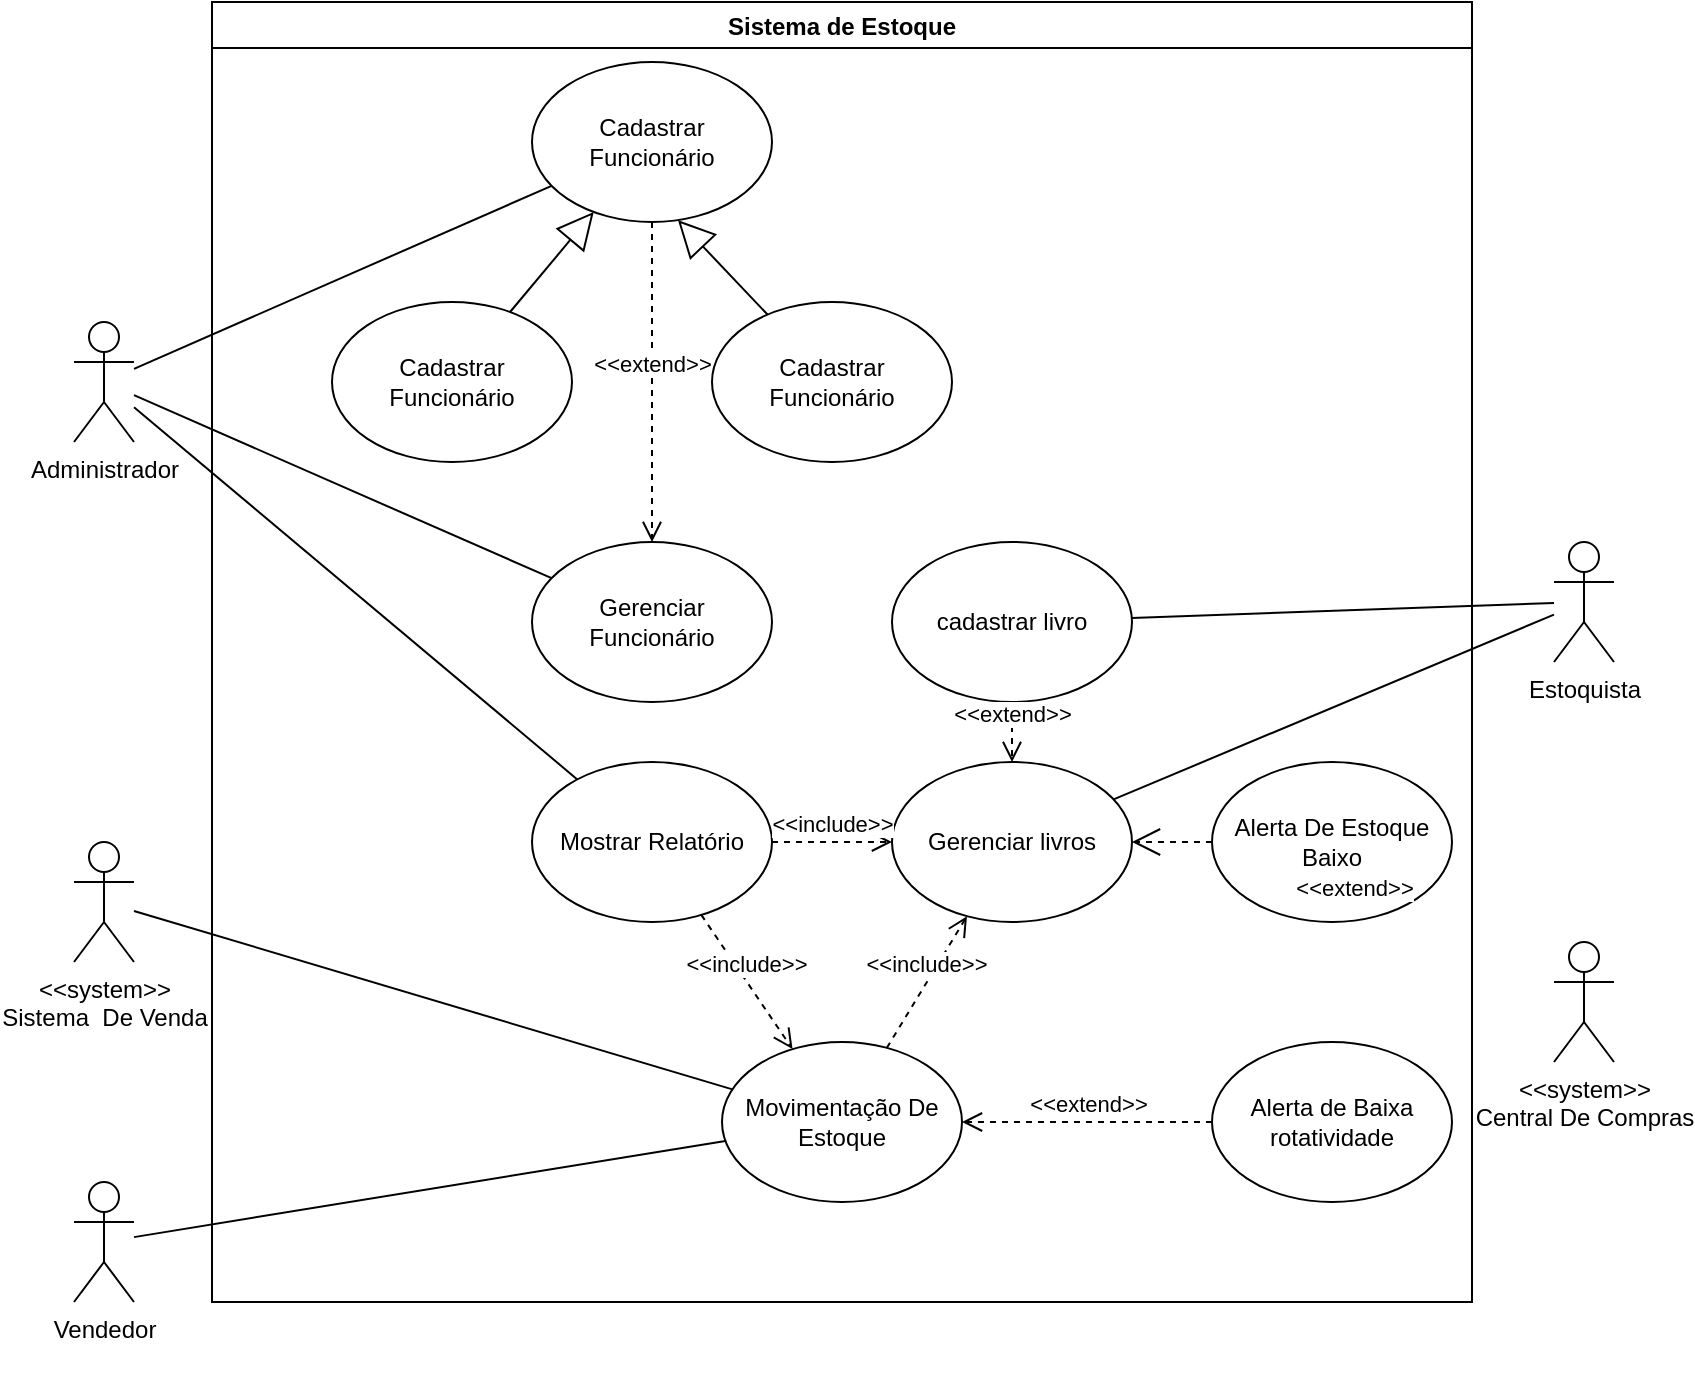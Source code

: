 <mxfile version="24.0.7" type="github">
  <diagram name="Página-1" id="bAW6rvpa4SddosETt1AI">
    <mxGraphModel dx="2261" dy="780" grid="1" gridSize="10" guides="1" tooltips="1" connect="1" arrows="1" fold="1" page="1" pageScale="1" pageWidth="827" pageHeight="1169" math="0" shadow="0">
      <root>
        <mxCell id="0" />
        <mxCell id="1" parent="0" />
        <mxCell id="c_xKtwcv7U-fZD7rM81X-2" value="Administrador" style="shape=umlActor;verticalLabelPosition=bottom;verticalAlign=top;html=1;outlineConnect=0;" parent="1" vertex="1">
          <mxGeometry x="30" y="200" width="30" height="60" as="geometry" />
        </mxCell>
        <mxCell id="c_xKtwcv7U-fZD7rM81X-14" value="&lt;div&gt;&amp;lt;&amp;lt;system&amp;gt;&amp;gt;&lt;/div&gt;Sistema&amp;nbsp; De Venda" style="shape=umlActor;verticalLabelPosition=bottom;verticalAlign=top;html=1;outlineConnect=0;" parent="1" vertex="1">
          <mxGeometry x="30" y="460" width="30" height="60" as="geometry" />
        </mxCell>
        <mxCell id="c_xKtwcv7U-fZD7rM81X-23" value="" style="endArrow=none;html=1;rounded=0;" parent="1" source="c_xKtwcv7U-fZD7rM81X-1" target="GG5-wgB0X3b8xxEFFTJD-13" edge="1">
          <mxGeometry width="50" height="50" relative="1" as="geometry">
            <mxPoint x="390" y="430" as="sourcePoint" />
            <mxPoint x="730" y="120" as="targetPoint" />
          </mxGeometry>
        </mxCell>
        <mxCell id="c_xKtwcv7U-fZD7rM81X-24" value="" style="endArrow=none;html=1;rounded=0;" parent="1" source="c_xKtwcv7U-fZD7rM81X-4" target="GG5-wgB0X3b8xxEFFTJD-13" edge="1">
          <mxGeometry width="50" height="50" relative="1" as="geometry">
            <mxPoint x="390" y="430" as="sourcePoint" />
            <mxPoint x="730" y="180" as="targetPoint" />
          </mxGeometry>
        </mxCell>
        <mxCell id="c_xKtwcv7U-fZD7rM81X-25" value="" style="endArrow=none;html=1;rounded=0;" parent="1" source="c_xKtwcv7U-fZD7rM81X-14" target="c_xKtwcv7U-fZD7rM81X-5" edge="1">
          <mxGeometry width="50" height="50" relative="1" as="geometry">
            <mxPoint x="470" y="280" as="sourcePoint" />
            <mxPoint x="780" y="360" as="targetPoint" />
          </mxGeometry>
        </mxCell>
        <mxCell id="c_xKtwcv7U-fZD7rM81X-43" value="Sistema de Estoque" style="swimlane;" parent="1" vertex="1">
          <mxGeometry x="99" y="40" width="630" height="650" as="geometry">
            <mxRectangle x="130" y="30" width="150" height="30" as="alternateBounds" />
          </mxGeometry>
        </mxCell>
        <mxCell id="c_xKtwcv7U-fZD7rM81X-7" value="Alerta de Baixa rotatividade" style="ellipse;whiteSpace=wrap;html=1;" parent="c_xKtwcv7U-fZD7rM81X-43" vertex="1">
          <mxGeometry x="500" y="520" width="120" height="80" as="geometry" />
        </mxCell>
        <mxCell id="c_xKtwcv7U-fZD7rM81X-1" value="cadastrar livro" style="ellipse;whiteSpace=wrap;html=1;" parent="c_xKtwcv7U-fZD7rM81X-43" vertex="1">
          <mxGeometry x="340" y="270" width="120" height="80" as="geometry" />
        </mxCell>
        <mxCell id="c_xKtwcv7U-fZD7rM81X-6" value="Alerta De Estoque Baixo" style="ellipse;whiteSpace=wrap;html=1;" parent="c_xKtwcv7U-fZD7rM81X-43" vertex="1">
          <mxGeometry x="500" y="380" width="120" height="80" as="geometry" />
        </mxCell>
        <mxCell id="GG5-wgB0X3b8xxEFFTJD-3" value="Mostrar Relatório" style="ellipse;whiteSpace=wrap;html=1;" parent="c_xKtwcv7U-fZD7rM81X-43" vertex="1">
          <mxGeometry x="160" y="380" width="120" height="80" as="geometry" />
        </mxCell>
        <mxCell id="c_xKtwcv7U-fZD7rM81X-5" value="Movimentação De Estoque" style="ellipse;whiteSpace=wrap;html=1;" parent="c_xKtwcv7U-fZD7rM81X-43" vertex="1">
          <mxGeometry x="255" y="520" width="120" height="80" as="geometry" />
        </mxCell>
        <mxCell id="c_xKtwcv7U-fZD7rM81X-8" value="&amp;lt;&amp;lt;extend&amp;gt;&amp;gt;" style="html=1;verticalAlign=bottom;endArrow=open;dashed=1;endSize=8;curved=0;rounded=0;" parent="c_xKtwcv7U-fZD7rM81X-43" source="c_xKtwcv7U-fZD7rM81X-7" target="c_xKtwcv7U-fZD7rM81X-5" edge="1">
          <mxGeometry relative="1" as="geometry">
            <mxPoint x="540" y="625" as="sourcePoint" />
            <mxPoint x="460" y="625" as="targetPoint" />
          </mxGeometry>
        </mxCell>
        <mxCell id="GG5-wgB0X3b8xxEFFTJD-5" value="&amp;lt;&amp;lt;include&amp;gt;&amp;gt;" style="html=1;verticalAlign=bottom;endArrow=open;dashed=1;endSize=8;curved=0;rounded=0;" parent="c_xKtwcv7U-fZD7rM81X-43" source="GG5-wgB0X3b8xxEFFTJD-3" target="c_xKtwcv7U-fZD7rM81X-5" edge="1">
          <mxGeometry relative="1" as="geometry">
            <mxPoint x="470" y="375" as="sourcePoint" />
            <mxPoint x="400" y="375" as="targetPoint" />
          </mxGeometry>
        </mxCell>
        <mxCell id="GG5-wgB0X3b8xxEFFTJD-15" value="Cadastrar Funcionário" style="ellipse;whiteSpace=wrap;html=1;" parent="c_xKtwcv7U-fZD7rM81X-43" vertex="1">
          <mxGeometry x="160" y="30" width="120" height="80" as="geometry" />
        </mxCell>
        <mxCell id="GG5-wgB0X3b8xxEFFTJD-16" value="Gerenciar Funcionário" style="ellipse;whiteSpace=wrap;html=1;" parent="c_xKtwcv7U-fZD7rM81X-43" vertex="1">
          <mxGeometry x="160" y="270" width="120" height="80" as="geometry" />
        </mxCell>
        <mxCell id="GG5-wgB0X3b8xxEFFTJD-17" value="&amp;lt;&amp;lt;extend&amp;gt;&amp;gt;" style="html=1;verticalAlign=bottom;endArrow=open;dashed=1;endSize=8;curved=0;rounded=0;exitX=0.5;exitY=1;exitDx=0;exitDy=0;" parent="c_xKtwcv7U-fZD7rM81X-43" source="GG5-wgB0X3b8xxEFFTJD-15" target="GG5-wgB0X3b8xxEFFTJD-16" edge="1">
          <mxGeometry relative="1" as="geometry">
            <mxPoint x="160.004" y="199.996" as="sourcePoint" />
            <mxPoint x="319.94" y="257.95" as="targetPoint" />
          </mxGeometry>
        </mxCell>
        <mxCell id="c_xKtwcv7U-fZD7rM81X-4" value="Gerenciar livros" style="ellipse;whiteSpace=wrap;html=1;" parent="c_xKtwcv7U-fZD7rM81X-43" vertex="1">
          <mxGeometry x="340" y="380" width="120" height="80" as="geometry" />
        </mxCell>
        <mxCell id="GG5-wgB0X3b8xxEFFTJD-4" value="&amp;lt;&amp;lt;include&amp;gt;&amp;gt;" style="html=1;verticalAlign=bottom;endArrow=open;dashed=1;endSize=8;curved=0;rounded=0;" parent="c_xKtwcv7U-fZD7rM81X-43" source="GG5-wgB0X3b8xxEFFTJD-3" target="c_xKtwcv7U-fZD7rM81X-4" edge="1">
          <mxGeometry relative="1" as="geometry">
            <mxPoint x="390" y="265" as="sourcePoint" />
            <mxPoint x="390" y="335" as="targetPoint" />
          </mxGeometry>
        </mxCell>
        <mxCell id="c_xKtwcv7U-fZD7rM81X-17" value="&amp;lt;&amp;lt;extend&amp;gt;&amp;gt;" style="html=1;verticalAlign=bottom;endArrow=open;dashed=1;endSize=8;curved=0;rounded=0;" parent="c_xKtwcv7U-fZD7rM81X-43" source="c_xKtwcv7U-fZD7rM81X-1" target="c_xKtwcv7U-fZD7rM81X-4" edge="1">
          <mxGeometry relative="1" as="geometry">
            <mxPoint x="240" y="220" as="sourcePoint" />
            <mxPoint x="244" y="140" as="targetPoint" />
          </mxGeometry>
        </mxCell>
        <mxCell id="c_xKtwcv7U-fZD7rM81X-13" value="&amp;lt;&amp;lt;include&amp;gt;&amp;gt;" style="html=1;verticalAlign=bottom;endArrow=open;dashed=1;endSize=8;curved=0;rounded=0;" parent="c_xKtwcv7U-fZD7rM81X-43" source="c_xKtwcv7U-fZD7rM81X-5" target="c_xKtwcv7U-fZD7rM81X-4" edge="1">
          <mxGeometry relative="1" as="geometry">
            <mxPoint x="330" y="635" as="sourcePoint" />
            <mxPoint x="250" y="635" as="targetPoint" />
          </mxGeometry>
        </mxCell>
        <mxCell id="c_xKtwcv7U-fZD7rM81X-12" value="&amp;lt;&amp;lt;extend&amp;gt;&amp;gt;" style="endArrow=open;endSize=12;dashed=1;html=1;rounded=0;" parent="c_xKtwcv7U-fZD7rM81X-43" source="c_xKtwcv7U-fZD7rM81X-6" target="c_xKtwcv7U-fZD7rM81X-4" edge="1">
          <mxGeometry x="-1" y="61" width="160" relative="1" as="geometry">
            <mxPoint x="304" y="675" as="sourcePoint" />
            <mxPoint x="464" y="675" as="targetPoint" />
            <mxPoint x="71" y="-38" as="offset" />
          </mxGeometry>
        </mxCell>
        <mxCell id="GG5-wgB0X3b8xxEFFTJD-20" value="Cadastrar Funcionário" style="ellipse;whiteSpace=wrap;html=1;" parent="c_xKtwcv7U-fZD7rM81X-43" vertex="1">
          <mxGeometry x="250" y="150" width="120" height="80" as="geometry" />
        </mxCell>
        <mxCell id="GG5-wgB0X3b8xxEFFTJD-21" value="Cadastrar Funcionário" style="ellipse;whiteSpace=wrap;html=1;" parent="c_xKtwcv7U-fZD7rM81X-43" vertex="1">
          <mxGeometry x="60" y="150" width="120" height="80" as="geometry" />
        </mxCell>
        <mxCell id="GG5-wgB0X3b8xxEFFTJD-23" value="" style="endArrow=block;endSize=16;endFill=0;html=1;rounded=0;entryX=0.608;entryY=0.988;entryDx=0;entryDy=0;entryPerimeter=0;" parent="c_xKtwcv7U-fZD7rM81X-43" source="GG5-wgB0X3b8xxEFFTJD-20" target="GG5-wgB0X3b8xxEFFTJD-15" edge="1">
          <mxGeometry width="160" relative="1" as="geometry">
            <mxPoint x="110" y="340" as="sourcePoint" />
            <mxPoint x="270" y="340" as="targetPoint" />
          </mxGeometry>
        </mxCell>
        <mxCell id="GG5-wgB0X3b8xxEFFTJD-24" value="" style="endArrow=block;endSize=16;endFill=0;html=1;rounded=0;" parent="c_xKtwcv7U-fZD7rM81X-43" source="GG5-wgB0X3b8xxEFFTJD-21" target="GG5-wgB0X3b8xxEFFTJD-15" edge="1">
          <mxGeometry width="160" relative="1" as="geometry">
            <mxPoint x="236" y="106" as="sourcePoint" />
            <mxPoint x="284" y="134" as="targetPoint" />
          </mxGeometry>
        </mxCell>
        <mxCell id="GG5-wgB0X3b8xxEFFTJD-6" value="" style="endArrow=none;html=1;rounded=0;" parent="1" source="GG5-wgB0X3b8xxEFFTJD-3" target="c_xKtwcv7U-fZD7rM81X-2" edge="1">
          <mxGeometry width="50" height="50" relative="1" as="geometry">
            <mxPoint x="465" y="264" as="sourcePoint" />
            <mxPoint x="780" y="174" as="targetPoint" />
          </mxGeometry>
        </mxCell>
        <mxCell id="GG5-wgB0X3b8xxEFFTJD-7" value="Vendedor&lt;div&gt;&lt;br&gt;&lt;/div&gt;" style="shape=umlActor;verticalLabelPosition=bottom;verticalAlign=top;html=1;outlineConnect=0;" parent="1" vertex="1">
          <mxGeometry x="30" y="630" width="30" height="60" as="geometry" />
        </mxCell>
        <mxCell id="GG5-wgB0X3b8xxEFFTJD-9" value="" style="endArrow=none;html=1;rounded=0;" parent="1" source="GG5-wgB0X3b8xxEFFTJD-7" target="c_xKtwcv7U-fZD7rM81X-5" edge="1">
          <mxGeometry width="50" height="50" relative="1" as="geometry">
            <mxPoint x="70" y="401" as="sourcePoint" />
            <mxPoint x="350" y="425" as="targetPoint" />
          </mxGeometry>
        </mxCell>
        <mxCell id="GG5-wgB0X3b8xxEFFTJD-12" value="&lt;div&gt;&amp;lt;&amp;lt;system&amp;gt;&amp;gt;&lt;/div&gt;&lt;div&gt;Central De Compras&lt;/div&gt;" style="shape=umlActor;verticalLabelPosition=bottom;verticalAlign=top;html=1;outlineConnect=0;" parent="1" vertex="1">
          <mxGeometry x="770" y="510" width="30" height="60" as="geometry" />
        </mxCell>
        <mxCell id="GG5-wgB0X3b8xxEFFTJD-13" value="Estoquista&lt;div&gt;&lt;br&gt;&lt;/div&gt;" style="shape=umlActor;verticalLabelPosition=bottom;verticalAlign=top;html=1;outlineConnect=0;" parent="1" vertex="1">
          <mxGeometry x="770" y="310" width="30" height="60" as="geometry" />
        </mxCell>
        <mxCell id="GG5-wgB0X3b8xxEFFTJD-18" value="" style="endArrow=none;html=1;rounded=0;" parent="1" source="GG5-wgB0X3b8xxEFFTJD-16" target="c_xKtwcv7U-fZD7rM81X-2" edge="1">
          <mxGeometry width="50" height="50" relative="1" as="geometry">
            <mxPoint x="189" y="241" as="sourcePoint" />
            <mxPoint x="80" y="161" as="targetPoint" />
          </mxGeometry>
        </mxCell>
        <mxCell id="GG5-wgB0X3b8xxEFFTJD-19" value="" style="endArrow=none;html=1;rounded=0;" parent="1" source="GG5-wgB0X3b8xxEFFTJD-15" target="c_xKtwcv7U-fZD7rM81X-2" edge="1">
          <mxGeometry width="50" height="50" relative="1" as="geometry">
            <mxPoint x="321" y="174" as="sourcePoint" />
            <mxPoint x="80" y="151" as="targetPoint" />
          </mxGeometry>
        </mxCell>
      </root>
    </mxGraphModel>
  </diagram>
</mxfile>
